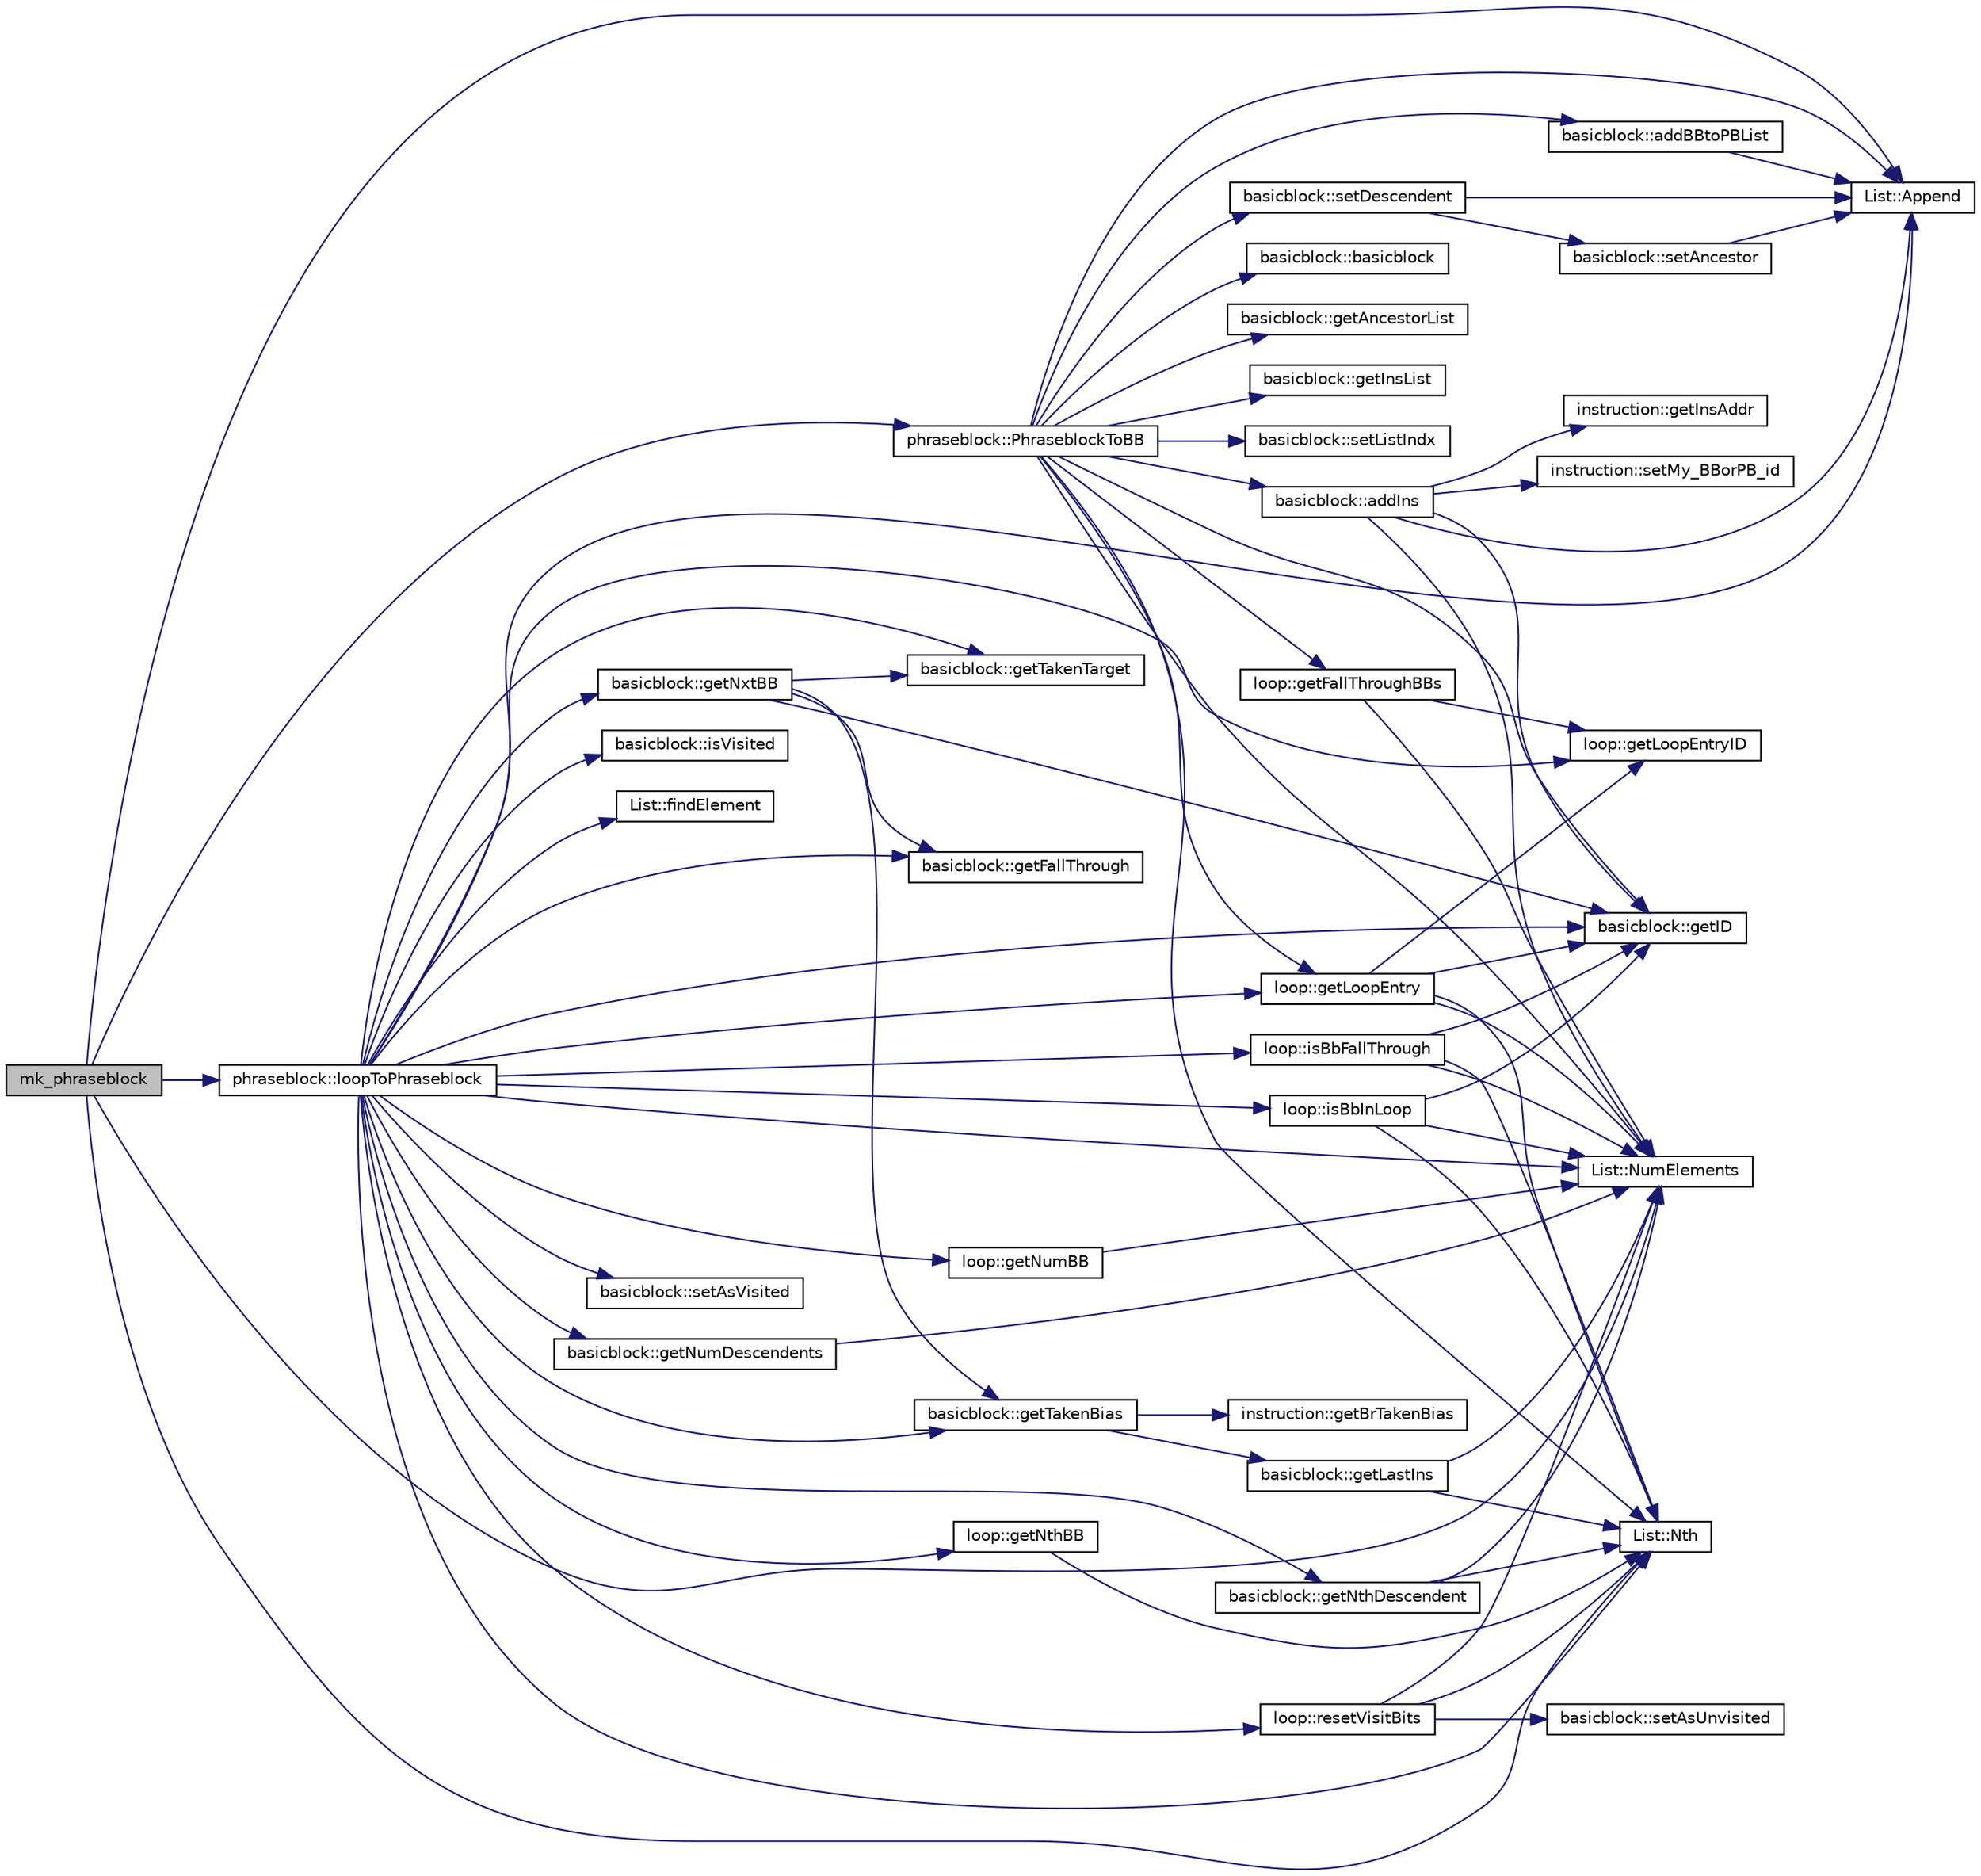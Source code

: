 digraph G
{
  edge [fontname="Helvetica",fontsize="10",labelfontname="Helvetica",labelfontsize="10"];
  node [fontname="Helvetica",fontsize="10",shape=record];
  rankdir=LR;
  Node1 [label="mk_phraseblock",height=0.2,width=0.4,color="black", fillcolor="grey75", style="filled" fontcolor="black"];
  Node1 -> Node2 [color="midnightblue",fontsize="10",style="solid",fontname="Helvetica"];
  Node2 [label="List::Append",height=0.2,width=0.4,color="black", fillcolor="white", style="filled",URL="$classList.html#a473190098e38206d0125b0737245e613"];
  Node1 -> Node3 [color="midnightblue",fontsize="10",style="solid",fontname="Helvetica"];
  Node3 [label="phraseblock::loopToPhraseblock",height=0.2,width=0.4,color="black", fillcolor="white", style="filled",URL="$classphraseblock.html#ab7605258ce67522bb3b894b4b7686271"];
  Node3 -> Node2 [color="midnightblue",fontsize="10",style="solid",fontname="Helvetica"];
  Node3 -> Node4 [color="midnightblue",fontsize="10",style="solid",fontname="Helvetica"];
  Node4 [label="List::findElement",height=0.2,width=0.4,color="black", fillcolor="white", style="filled",URL="$classList.html#a1e4827f5ca5d028662f6425f095e75c7"];
  Node3 -> Node5 [color="midnightblue",fontsize="10",style="solid",fontname="Helvetica"];
  Node5 [label="basicblock::getFallThrough",height=0.2,width=0.4,color="black", fillcolor="white", style="filled",URL="$classbasicblock.html#a8024f7c124db80125950b2582ee28e81"];
  Node3 -> Node6 [color="midnightblue",fontsize="10",style="solid",fontname="Helvetica"];
  Node6 [label="basicblock::getID",height=0.2,width=0.4,color="black", fillcolor="white", style="filled",URL="$classbasicblock.html#aff434c369968fe5fb3151d8ec00665b4"];
  Node3 -> Node7 [color="midnightblue",fontsize="10",style="solid",fontname="Helvetica"];
  Node7 [label="loop::getLoopEntry",height=0.2,width=0.4,color="black", fillcolor="white", style="filled",URL="$classloop.html#a30c7019f2202671a81d8a33f9a33593e"];
  Node7 -> Node6 [color="midnightblue",fontsize="10",style="solid",fontname="Helvetica"];
  Node7 -> Node8 [color="midnightblue",fontsize="10",style="solid",fontname="Helvetica"];
  Node8 [label="loop::getLoopEntryID",height=0.2,width=0.4,color="black", fillcolor="white", style="filled",URL="$classloop.html#a6abf8e7d6763e76673f8287fe15785d4"];
  Node7 -> Node9 [color="midnightblue",fontsize="10",style="solid",fontname="Helvetica"];
  Node9 [label="List::Nth",height=0.2,width=0.4,color="black", fillcolor="white", style="filled",URL="$classList.html#a5eb964816de33c85e1d46658ddf8c6c4"];
  Node7 -> Node10 [color="midnightblue",fontsize="10",style="solid",fontname="Helvetica"];
  Node10 [label="List::NumElements",height=0.2,width=0.4,color="black", fillcolor="white", style="filled",URL="$classList.html#ac2e9d50f703b01bf643fa6ce50837c26"];
  Node3 -> Node8 [color="midnightblue",fontsize="10",style="solid",fontname="Helvetica"];
  Node3 -> Node11 [color="midnightblue",fontsize="10",style="solid",fontname="Helvetica"];
  Node11 [label="loop::getNthBB",height=0.2,width=0.4,color="black", fillcolor="white", style="filled",URL="$classloop.html#a69d626e1bbfa64a45f3ddf805998967a"];
  Node11 -> Node9 [color="midnightblue",fontsize="10",style="solid",fontname="Helvetica"];
  Node3 -> Node12 [color="midnightblue",fontsize="10",style="solid",fontname="Helvetica"];
  Node12 [label="basicblock::getNthDescendent",height=0.2,width=0.4,color="black", fillcolor="white", style="filled",URL="$classbasicblock.html#a571a65129ed999a167803d516cb9455e"];
  Node12 -> Node9 [color="midnightblue",fontsize="10",style="solid",fontname="Helvetica"];
  Node12 -> Node10 [color="midnightblue",fontsize="10",style="solid",fontname="Helvetica"];
  Node3 -> Node13 [color="midnightblue",fontsize="10",style="solid",fontname="Helvetica"];
  Node13 [label="loop::getNumBB",height=0.2,width=0.4,color="black", fillcolor="white", style="filled",URL="$classloop.html#a81113f34513c9e9ae41886ea150cbd3d"];
  Node13 -> Node10 [color="midnightblue",fontsize="10",style="solid",fontname="Helvetica"];
  Node3 -> Node14 [color="midnightblue",fontsize="10",style="solid",fontname="Helvetica"];
  Node14 [label="basicblock::getNumDescendents",height=0.2,width=0.4,color="black", fillcolor="white", style="filled",URL="$classbasicblock.html#a42700afdf9102a0f287690f4f8c487f9"];
  Node14 -> Node10 [color="midnightblue",fontsize="10",style="solid",fontname="Helvetica"];
  Node3 -> Node15 [color="midnightblue",fontsize="10",style="solid",fontname="Helvetica"];
  Node15 [label="basicblock::getNxtBB",height=0.2,width=0.4,color="black", fillcolor="white", style="filled",URL="$classbasicblock.html#aae1b2e9429abfe8474fb5f1bc5a204b2"];
  Node15 -> Node5 [color="midnightblue",fontsize="10",style="solid",fontname="Helvetica"];
  Node15 -> Node6 [color="midnightblue",fontsize="10",style="solid",fontname="Helvetica"];
  Node15 -> Node16 [color="midnightblue",fontsize="10",style="solid",fontname="Helvetica"];
  Node16 [label="basicblock::getTakenBias",height=0.2,width=0.4,color="black", fillcolor="white", style="filled",URL="$classbasicblock.html#afdffc2f38dc3e93c9125a1e4d205f4e9"];
  Node16 -> Node17 [color="midnightblue",fontsize="10",style="solid",fontname="Helvetica"];
  Node17 [label="instruction::getBrTakenBias",height=0.2,width=0.4,color="black", fillcolor="white", style="filled",URL="$classinstruction.html#ac2be260e8fce5e0615bd68bed97cb591"];
  Node16 -> Node18 [color="midnightblue",fontsize="10",style="solid",fontname="Helvetica"];
  Node18 [label="basicblock::getLastIns",height=0.2,width=0.4,color="black", fillcolor="white", style="filled",URL="$classbasicblock.html#a99fb16d14456bb07b0033a0489ced872"];
  Node18 -> Node9 [color="midnightblue",fontsize="10",style="solid",fontname="Helvetica"];
  Node18 -> Node10 [color="midnightblue",fontsize="10",style="solid",fontname="Helvetica"];
  Node15 -> Node19 [color="midnightblue",fontsize="10",style="solid",fontname="Helvetica"];
  Node19 [label="basicblock::getTakenTarget",height=0.2,width=0.4,color="black", fillcolor="white", style="filled",URL="$classbasicblock.html#a4be1cedc2d2596df89d3b9f118c0e445"];
  Node3 -> Node16 [color="midnightblue",fontsize="10",style="solid",fontname="Helvetica"];
  Node3 -> Node19 [color="midnightblue",fontsize="10",style="solid",fontname="Helvetica"];
  Node3 -> Node20 [color="midnightblue",fontsize="10",style="solid",fontname="Helvetica"];
  Node20 [label="loop::isBbFallThrough",height=0.2,width=0.4,color="black", fillcolor="white", style="filled",URL="$classloop.html#a550955b42ceff7c89445322abc564e28"];
  Node20 -> Node6 [color="midnightblue",fontsize="10",style="solid",fontname="Helvetica"];
  Node20 -> Node9 [color="midnightblue",fontsize="10",style="solid",fontname="Helvetica"];
  Node20 -> Node10 [color="midnightblue",fontsize="10",style="solid",fontname="Helvetica"];
  Node3 -> Node21 [color="midnightblue",fontsize="10",style="solid",fontname="Helvetica"];
  Node21 [label="loop::isBbInLoop",height=0.2,width=0.4,color="black", fillcolor="white", style="filled",URL="$classloop.html#aff5df3cffef530a6e4f81ecd4deed86e"];
  Node21 -> Node6 [color="midnightblue",fontsize="10",style="solid",fontname="Helvetica"];
  Node21 -> Node9 [color="midnightblue",fontsize="10",style="solid",fontname="Helvetica"];
  Node21 -> Node10 [color="midnightblue",fontsize="10",style="solid",fontname="Helvetica"];
  Node3 -> Node22 [color="midnightblue",fontsize="10",style="solid",fontname="Helvetica"];
  Node22 [label="basicblock::isVisited",height=0.2,width=0.4,color="black", fillcolor="white", style="filled",URL="$classbasicblock.html#ad40cc70b314779ab7d0990813d3053d4"];
  Node3 -> Node9 [color="midnightblue",fontsize="10",style="solid",fontname="Helvetica"];
  Node3 -> Node10 [color="midnightblue",fontsize="10",style="solid",fontname="Helvetica"];
  Node3 -> Node23 [color="midnightblue",fontsize="10",style="solid",fontname="Helvetica"];
  Node23 [label="loop::resetVisitBits",height=0.2,width=0.4,color="black", fillcolor="white", style="filled",URL="$classloop.html#a49a50718778d9b23d51385a93aed10a8"];
  Node23 -> Node9 [color="midnightblue",fontsize="10",style="solid",fontname="Helvetica"];
  Node23 -> Node10 [color="midnightblue",fontsize="10",style="solid",fontname="Helvetica"];
  Node23 -> Node24 [color="midnightblue",fontsize="10",style="solid",fontname="Helvetica"];
  Node24 [label="basicblock::setAsUnvisited",height=0.2,width=0.4,color="black", fillcolor="white", style="filled",URL="$classbasicblock.html#a810b34c12cbddff700700341734ddc5d"];
  Node3 -> Node25 [color="midnightblue",fontsize="10",style="solid",fontname="Helvetica"];
  Node25 [label="basicblock::setAsVisited",height=0.2,width=0.4,color="black", fillcolor="white", style="filled",URL="$classbasicblock.html#adb3d7c691e7974f77619409fe4a24335"];
  Node1 -> Node9 [color="midnightblue",fontsize="10",style="solid",fontname="Helvetica"];
  Node1 -> Node10 [color="midnightblue",fontsize="10",style="solid",fontname="Helvetica"];
  Node1 -> Node26 [color="midnightblue",fontsize="10",style="solid",fontname="Helvetica"];
  Node26 [label="phraseblock::PhraseblockToBB",height=0.2,width=0.4,color="black", fillcolor="white", style="filled",URL="$classphraseblock.html#a23c7b3a1f2accfea9aeb1df6e983f7d5"];
  Node26 -> Node27 [color="midnightblue",fontsize="10",style="solid",fontname="Helvetica"];
  Node27 [label="basicblock::addBBtoPBList",height=0.2,width=0.4,color="black", fillcolor="white", style="filled",URL="$classbasicblock.html#ab20f99e31cfc155ec00b9027f9c3d454"];
  Node27 -> Node2 [color="midnightblue",fontsize="10",style="solid",fontname="Helvetica"];
  Node26 -> Node28 [color="midnightblue",fontsize="10",style="solid",fontname="Helvetica"];
  Node28 [label="basicblock::addIns",height=0.2,width=0.4,color="black", fillcolor="white", style="filled",URL="$classbasicblock.html#a17a204547c41f4ba744ac49b1f375477"];
  Node28 -> Node2 [color="midnightblue",fontsize="10",style="solid",fontname="Helvetica"];
  Node28 -> Node6 [color="midnightblue",fontsize="10",style="solid",fontname="Helvetica"];
  Node28 -> Node29 [color="midnightblue",fontsize="10",style="solid",fontname="Helvetica"];
  Node29 [label="instruction::getInsAddr",height=0.2,width=0.4,color="black", fillcolor="white", style="filled",URL="$classinstruction.html#ac1fabe854c85726785052c7a5ebf6d39"];
  Node28 -> Node10 [color="midnightblue",fontsize="10",style="solid",fontname="Helvetica"];
  Node28 -> Node30 [color="midnightblue",fontsize="10",style="solid",fontname="Helvetica"];
  Node30 [label="instruction::setMy_BBorPB_id",height=0.2,width=0.4,color="black", fillcolor="white", style="filled",URL="$classinstruction.html#af78c579e9c3b74dfc72c5bbfb573deab"];
  Node26 -> Node2 [color="midnightblue",fontsize="10",style="solid",fontname="Helvetica"];
  Node26 -> Node31 [color="midnightblue",fontsize="10",style="solid",fontname="Helvetica"];
  Node31 [label="basicblock::basicblock",height=0.2,width=0.4,color="black", fillcolor="white", style="filled",URL="$classbasicblock.html#ac6d735b981c1d367ad93f62ab0394974"];
  Node26 -> Node32 [color="midnightblue",fontsize="10",style="solid",fontname="Helvetica"];
  Node32 [label="basicblock::getAncestorList",height=0.2,width=0.4,color="black", fillcolor="white", style="filled",URL="$classbasicblock.html#a006ea6066123e6c2a0ba76784dfcee1c"];
  Node26 -> Node33 [color="midnightblue",fontsize="10",style="solid",fontname="Helvetica"];
  Node33 [label="loop::getFallThroughBBs",height=0.2,width=0.4,color="black", fillcolor="white", style="filled",URL="$classloop.html#a6d90e411616771613671b11dd58d380d"];
  Node33 -> Node8 [color="midnightblue",fontsize="10",style="solid",fontname="Helvetica"];
  Node33 -> Node10 [color="midnightblue",fontsize="10",style="solid",fontname="Helvetica"];
  Node26 -> Node6 [color="midnightblue",fontsize="10",style="solid",fontname="Helvetica"];
  Node26 -> Node34 [color="midnightblue",fontsize="10",style="solid",fontname="Helvetica"];
  Node34 [label="basicblock::getInsList",height=0.2,width=0.4,color="black", fillcolor="white", style="filled",URL="$classbasicblock.html#adc40d816c82feedc1f7027fc29470d90"];
  Node26 -> Node7 [color="midnightblue",fontsize="10",style="solid",fontname="Helvetica"];
  Node26 -> Node9 [color="midnightblue",fontsize="10",style="solid",fontname="Helvetica"];
  Node26 -> Node10 [color="midnightblue",fontsize="10",style="solid",fontname="Helvetica"];
  Node26 -> Node35 [color="midnightblue",fontsize="10",style="solid",fontname="Helvetica"];
  Node35 [label="basicblock::setDescendent",height=0.2,width=0.4,color="black", fillcolor="white", style="filled",URL="$classbasicblock.html#aaede95419f42104aca674399aeef1a9b"];
  Node35 -> Node2 [color="midnightblue",fontsize="10",style="solid",fontname="Helvetica"];
  Node35 -> Node36 [color="midnightblue",fontsize="10",style="solid",fontname="Helvetica"];
  Node36 [label="basicblock::setAncestor",height=0.2,width=0.4,color="black", fillcolor="white", style="filled",URL="$classbasicblock.html#a731087012c909b6d3875fa6fb5731bab"];
  Node36 -> Node2 [color="midnightblue",fontsize="10",style="solid",fontname="Helvetica"];
  Node26 -> Node37 [color="midnightblue",fontsize="10",style="solid",fontname="Helvetica"];
  Node37 [label="basicblock::setListIndx",height=0.2,width=0.4,color="black", fillcolor="white", style="filled",URL="$classbasicblock.html#a1d85d5fd059f1658ce3c67357502ed71"];
}
